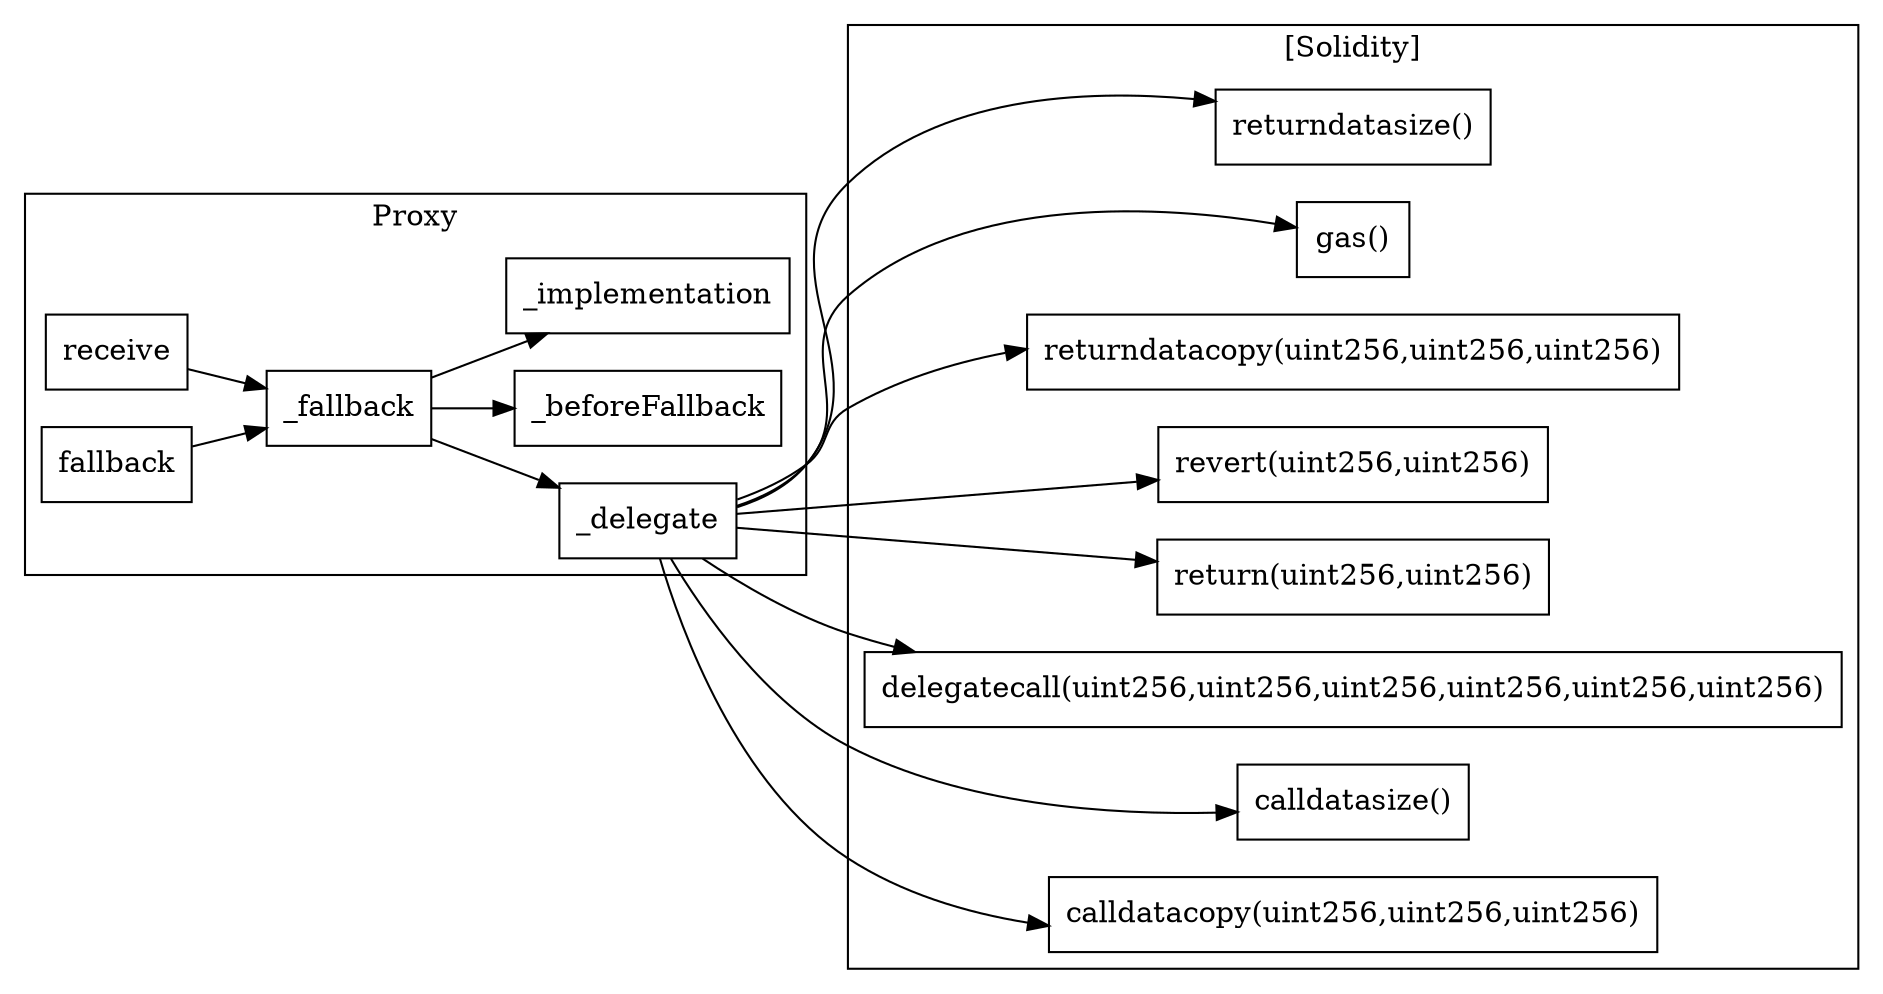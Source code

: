 strict digraph {
rankdir="LR"
node [shape=box]
subgraph cluster_51_Proxy {
label = "Proxy"
"51__delegate" [label="_delegate"]
"51_receive" [label="receive"]
"51_fallback" [label="fallback"]
"51__beforeFallback" [label="_beforeFallback"]
"51__implementation" [label="_implementation"]
"51__fallback" [label="_fallback"]
"51_fallback" -> "51__fallback"
"51_receive" -> "51__fallback"
"51__fallback" -> "51__delegate"
"51__fallback" -> "51__beforeFallback"
"51__fallback" -> "51__implementation"
}subgraph cluster_solidity {
label = "[Solidity]"
"returndatasize()" 
"gas()" 
"returndatacopy(uint256,uint256,uint256)" 
"revert(uint256,uint256)" 
"return(uint256,uint256)" 
"delegatecall(uint256,uint256,uint256,uint256,uint256,uint256)" 
"calldatasize()" 
"calldatacopy(uint256,uint256,uint256)" 
"51__delegate" -> "return(uint256,uint256)"
"51__delegate" -> "calldatacopy(uint256,uint256,uint256)"
"51__delegate" -> "revert(uint256,uint256)"
"51__delegate" -> "returndatacopy(uint256,uint256,uint256)"
"51__delegate" -> "returndatasize()"
"51__delegate" -> "calldatasize()"
"51__delegate" -> "delegatecall(uint256,uint256,uint256,uint256,uint256,uint256)"
"51__delegate" -> "gas()"
}
}